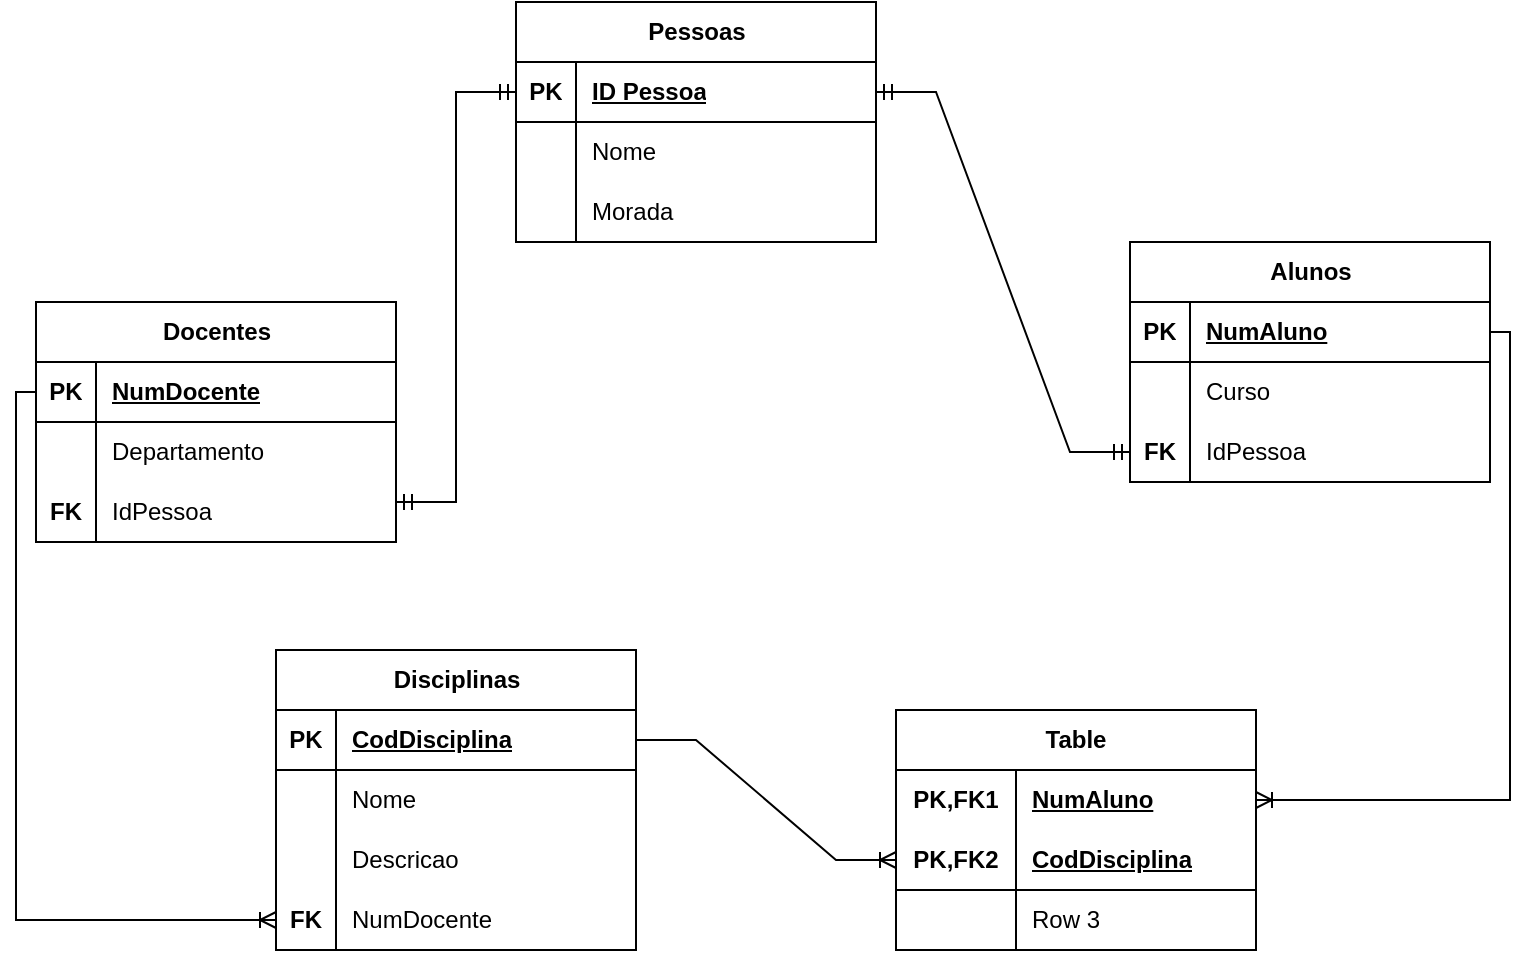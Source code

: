 <mxfile version="24.6.3" type="github">
  <diagram name="Página-1" id="ejCLsxJSoO1E6Sqj3R7A">
    <mxGraphModel dx="934" dy="534" grid="1" gridSize="10" guides="1" tooltips="1" connect="1" arrows="1" fold="1" page="1" pageScale="1" pageWidth="827" pageHeight="1169" math="0" shadow="0">
      <root>
        <mxCell id="0" />
        <mxCell id="1" parent="0" />
        <mxCell id="YxtTaZ_JB5uNM1pX7xwI-1" value="Pessoas" style="shape=table;startSize=30;container=1;collapsible=1;childLayout=tableLayout;fixedRows=1;rowLines=0;fontStyle=1;align=center;resizeLast=1;html=1;" vertex="1" parent="1">
          <mxGeometry x="340" y="110" width="180" height="120" as="geometry" />
        </mxCell>
        <mxCell id="YxtTaZ_JB5uNM1pX7xwI-2" value="" style="shape=tableRow;horizontal=0;startSize=0;swimlaneHead=0;swimlaneBody=0;fillColor=none;collapsible=0;dropTarget=0;points=[[0,0.5],[1,0.5]];portConstraint=eastwest;top=0;left=0;right=0;bottom=1;" vertex="1" parent="YxtTaZ_JB5uNM1pX7xwI-1">
          <mxGeometry y="30" width="180" height="30" as="geometry" />
        </mxCell>
        <mxCell id="YxtTaZ_JB5uNM1pX7xwI-3" value="PK" style="shape=partialRectangle;connectable=0;fillColor=none;top=0;left=0;bottom=0;right=0;fontStyle=1;overflow=hidden;whiteSpace=wrap;html=1;" vertex="1" parent="YxtTaZ_JB5uNM1pX7xwI-2">
          <mxGeometry width="30" height="30" as="geometry">
            <mxRectangle width="30" height="30" as="alternateBounds" />
          </mxGeometry>
        </mxCell>
        <mxCell id="YxtTaZ_JB5uNM1pX7xwI-4" value="ID Pessoa" style="shape=partialRectangle;connectable=0;fillColor=none;top=0;left=0;bottom=0;right=0;align=left;spacingLeft=6;fontStyle=5;overflow=hidden;whiteSpace=wrap;html=1;" vertex="1" parent="YxtTaZ_JB5uNM1pX7xwI-2">
          <mxGeometry x="30" width="150" height="30" as="geometry">
            <mxRectangle width="150" height="30" as="alternateBounds" />
          </mxGeometry>
        </mxCell>
        <mxCell id="YxtTaZ_JB5uNM1pX7xwI-5" value="" style="shape=tableRow;horizontal=0;startSize=0;swimlaneHead=0;swimlaneBody=0;fillColor=none;collapsible=0;dropTarget=0;points=[[0,0.5],[1,0.5]];portConstraint=eastwest;top=0;left=0;right=0;bottom=0;" vertex="1" parent="YxtTaZ_JB5uNM1pX7xwI-1">
          <mxGeometry y="60" width="180" height="30" as="geometry" />
        </mxCell>
        <mxCell id="YxtTaZ_JB5uNM1pX7xwI-6" value="" style="shape=partialRectangle;connectable=0;fillColor=none;top=0;left=0;bottom=0;right=0;editable=1;overflow=hidden;whiteSpace=wrap;html=1;" vertex="1" parent="YxtTaZ_JB5uNM1pX7xwI-5">
          <mxGeometry width="30" height="30" as="geometry">
            <mxRectangle width="30" height="30" as="alternateBounds" />
          </mxGeometry>
        </mxCell>
        <mxCell id="YxtTaZ_JB5uNM1pX7xwI-7" value="Nome" style="shape=partialRectangle;connectable=0;fillColor=none;top=0;left=0;bottom=0;right=0;align=left;spacingLeft=6;overflow=hidden;whiteSpace=wrap;html=1;" vertex="1" parent="YxtTaZ_JB5uNM1pX7xwI-5">
          <mxGeometry x="30" width="150" height="30" as="geometry">
            <mxRectangle width="150" height="30" as="alternateBounds" />
          </mxGeometry>
        </mxCell>
        <mxCell id="YxtTaZ_JB5uNM1pX7xwI-8" value="" style="shape=tableRow;horizontal=0;startSize=0;swimlaneHead=0;swimlaneBody=0;fillColor=none;collapsible=0;dropTarget=0;points=[[0,0.5],[1,0.5]];portConstraint=eastwest;top=0;left=0;right=0;bottom=0;" vertex="1" parent="YxtTaZ_JB5uNM1pX7xwI-1">
          <mxGeometry y="90" width="180" height="30" as="geometry" />
        </mxCell>
        <mxCell id="YxtTaZ_JB5uNM1pX7xwI-9" value="" style="shape=partialRectangle;connectable=0;fillColor=none;top=0;left=0;bottom=0;right=0;editable=1;overflow=hidden;whiteSpace=wrap;html=1;" vertex="1" parent="YxtTaZ_JB5uNM1pX7xwI-8">
          <mxGeometry width="30" height="30" as="geometry">
            <mxRectangle width="30" height="30" as="alternateBounds" />
          </mxGeometry>
        </mxCell>
        <mxCell id="YxtTaZ_JB5uNM1pX7xwI-10" value="Morada" style="shape=partialRectangle;connectable=0;fillColor=none;top=0;left=0;bottom=0;right=0;align=left;spacingLeft=6;overflow=hidden;whiteSpace=wrap;html=1;" vertex="1" parent="YxtTaZ_JB5uNM1pX7xwI-8">
          <mxGeometry x="30" width="150" height="30" as="geometry">
            <mxRectangle width="150" height="30" as="alternateBounds" />
          </mxGeometry>
        </mxCell>
        <mxCell id="YxtTaZ_JB5uNM1pX7xwI-14" value="Docentes" style="shape=table;startSize=30;container=1;collapsible=1;childLayout=tableLayout;fixedRows=1;rowLines=0;fontStyle=1;align=center;resizeLast=1;html=1;" vertex="1" parent="1">
          <mxGeometry x="100" y="260" width="180" height="120" as="geometry" />
        </mxCell>
        <mxCell id="YxtTaZ_JB5uNM1pX7xwI-15" value="" style="shape=tableRow;horizontal=0;startSize=0;swimlaneHead=0;swimlaneBody=0;fillColor=none;collapsible=0;dropTarget=0;points=[[0,0.5],[1,0.5]];portConstraint=eastwest;top=0;left=0;right=0;bottom=1;" vertex="1" parent="YxtTaZ_JB5uNM1pX7xwI-14">
          <mxGeometry y="30" width="180" height="30" as="geometry" />
        </mxCell>
        <mxCell id="YxtTaZ_JB5uNM1pX7xwI-16" value="PK" style="shape=partialRectangle;connectable=0;fillColor=none;top=0;left=0;bottom=0;right=0;fontStyle=1;overflow=hidden;whiteSpace=wrap;html=1;" vertex="1" parent="YxtTaZ_JB5uNM1pX7xwI-15">
          <mxGeometry width="30" height="30" as="geometry">
            <mxRectangle width="30" height="30" as="alternateBounds" />
          </mxGeometry>
        </mxCell>
        <mxCell id="YxtTaZ_JB5uNM1pX7xwI-17" value="NumDocente" style="shape=partialRectangle;connectable=0;fillColor=none;top=0;left=0;bottom=0;right=0;align=left;spacingLeft=6;fontStyle=5;overflow=hidden;whiteSpace=wrap;html=1;" vertex="1" parent="YxtTaZ_JB5uNM1pX7xwI-15">
          <mxGeometry x="30" width="150" height="30" as="geometry">
            <mxRectangle width="150" height="30" as="alternateBounds" />
          </mxGeometry>
        </mxCell>
        <mxCell id="YxtTaZ_JB5uNM1pX7xwI-18" value="" style="shape=tableRow;horizontal=0;startSize=0;swimlaneHead=0;swimlaneBody=0;fillColor=none;collapsible=0;dropTarget=0;points=[[0,0.5],[1,0.5]];portConstraint=eastwest;top=0;left=0;right=0;bottom=0;" vertex="1" parent="YxtTaZ_JB5uNM1pX7xwI-14">
          <mxGeometry y="60" width="180" height="30" as="geometry" />
        </mxCell>
        <mxCell id="YxtTaZ_JB5uNM1pX7xwI-19" value="" style="shape=partialRectangle;connectable=0;fillColor=none;top=0;left=0;bottom=0;right=0;editable=1;overflow=hidden;whiteSpace=wrap;html=1;" vertex="1" parent="YxtTaZ_JB5uNM1pX7xwI-18">
          <mxGeometry width="30" height="30" as="geometry">
            <mxRectangle width="30" height="30" as="alternateBounds" />
          </mxGeometry>
        </mxCell>
        <mxCell id="YxtTaZ_JB5uNM1pX7xwI-20" value="Departamento" style="shape=partialRectangle;connectable=0;fillColor=none;top=0;left=0;bottom=0;right=0;align=left;spacingLeft=6;overflow=hidden;whiteSpace=wrap;html=1;" vertex="1" parent="YxtTaZ_JB5uNM1pX7xwI-18">
          <mxGeometry x="30" width="150" height="30" as="geometry">
            <mxRectangle width="150" height="30" as="alternateBounds" />
          </mxGeometry>
        </mxCell>
        <mxCell id="YxtTaZ_JB5uNM1pX7xwI-21" value="" style="shape=tableRow;horizontal=0;startSize=0;swimlaneHead=0;swimlaneBody=0;fillColor=none;collapsible=0;dropTarget=0;points=[[0,0.5],[1,0.5]];portConstraint=eastwest;top=0;left=0;right=0;bottom=0;" vertex="1" parent="YxtTaZ_JB5uNM1pX7xwI-14">
          <mxGeometry y="90" width="180" height="30" as="geometry" />
        </mxCell>
        <mxCell id="YxtTaZ_JB5uNM1pX7xwI-22" value="&lt;b&gt;FK&lt;/b&gt;" style="shape=partialRectangle;connectable=0;fillColor=none;top=0;left=0;bottom=0;right=0;editable=1;overflow=hidden;whiteSpace=wrap;html=1;" vertex="1" parent="YxtTaZ_JB5uNM1pX7xwI-21">
          <mxGeometry width="30" height="30" as="geometry">
            <mxRectangle width="30" height="30" as="alternateBounds" />
          </mxGeometry>
        </mxCell>
        <mxCell id="YxtTaZ_JB5uNM1pX7xwI-23" value="IdPessoa" style="shape=partialRectangle;connectable=0;fillColor=none;top=0;left=0;bottom=0;right=0;align=left;spacingLeft=6;overflow=hidden;whiteSpace=wrap;html=1;" vertex="1" parent="YxtTaZ_JB5uNM1pX7xwI-21">
          <mxGeometry x="30" width="150" height="30" as="geometry">
            <mxRectangle width="150" height="30" as="alternateBounds" />
          </mxGeometry>
        </mxCell>
        <mxCell id="YxtTaZ_JB5uNM1pX7xwI-27" value="Alunos" style="shape=table;startSize=30;container=1;collapsible=1;childLayout=tableLayout;fixedRows=1;rowLines=0;fontStyle=1;align=center;resizeLast=1;html=1;" vertex="1" parent="1">
          <mxGeometry x="647" y="230" width="180" height="120" as="geometry" />
        </mxCell>
        <mxCell id="YxtTaZ_JB5uNM1pX7xwI-28" value="" style="shape=tableRow;horizontal=0;startSize=0;swimlaneHead=0;swimlaneBody=0;fillColor=none;collapsible=0;dropTarget=0;points=[[0,0.5],[1,0.5]];portConstraint=eastwest;top=0;left=0;right=0;bottom=1;" vertex="1" parent="YxtTaZ_JB5uNM1pX7xwI-27">
          <mxGeometry y="30" width="180" height="30" as="geometry" />
        </mxCell>
        <mxCell id="YxtTaZ_JB5uNM1pX7xwI-29" value="PK" style="shape=partialRectangle;connectable=0;fillColor=none;top=0;left=0;bottom=0;right=0;fontStyle=1;overflow=hidden;whiteSpace=wrap;html=1;" vertex="1" parent="YxtTaZ_JB5uNM1pX7xwI-28">
          <mxGeometry width="30" height="30" as="geometry">
            <mxRectangle width="30" height="30" as="alternateBounds" />
          </mxGeometry>
        </mxCell>
        <mxCell id="YxtTaZ_JB5uNM1pX7xwI-30" value="NumAluno" style="shape=partialRectangle;connectable=0;fillColor=none;top=0;left=0;bottom=0;right=0;align=left;spacingLeft=6;fontStyle=5;overflow=hidden;whiteSpace=wrap;html=1;" vertex="1" parent="YxtTaZ_JB5uNM1pX7xwI-28">
          <mxGeometry x="30" width="150" height="30" as="geometry">
            <mxRectangle width="150" height="30" as="alternateBounds" />
          </mxGeometry>
        </mxCell>
        <mxCell id="YxtTaZ_JB5uNM1pX7xwI-31" value="" style="shape=tableRow;horizontal=0;startSize=0;swimlaneHead=0;swimlaneBody=0;fillColor=none;collapsible=0;dropTarget=0;points=[[0,0.5],[1,0.5]];portConstraint=eastwest;top=0;left=0;right=0;bottom=0;" vertex="1" parent="YxtTaZ_JB5uNM1pX7xwI-27">
          <mxGeometry y="60" width="180" height="30" as="geometry" />
        </mxCell>
        <mxCell id="YxtTaZ_JB5uNM1pX7xwI-32" value="" style="shape=partialRectangle;connectable=0;fillColor=none;top=0;left=0;bottom=0;right=0;editable=1;overflow=hidden;whiteSpace=wrap;html=1;" vertex="1" parent="YxtTaZ_JB5uNM1pX7xwI-31">
          <mxGeometry width="30" height="30" as="geometry">
            <mxRectangle width="30" height="30" as="alternateBounds" />
          </mxGeometry>
        </mxCell>
        <mxCell id="YxtTaZ_JB5uNM1pX7xwI-33" value="Curso" style="shape=partialRectangle;connectable=0;fillColor=none;top=0;left=0;bottom=0;right=0;align=left;spacingLeft=6;overflow=hidden;whiteSpace=wrap;html=1;" vertex="1" parent="YxtTaZ_JB5uNM1pX7xwI-31">
          <mxGeometry x="30" width="150" height="30" as="geometry">
            <mxRectangle width="150" height="30" as="alternateBounds" />
          </mxGeometry>
        </mxCell>
        <mxCell id="YxtTaZ_JB5uNM1pX7xwI-34" value="" style="shape=tableRow;horizontal=0;startSize=0;swimlaneHead=0;swimlaneBody=0;fillColor=none;collapsible=0;dropTarget=0;points=[[0,0.5],[1,0.5]];portConstraint=eastwest;top=0;left=0;right=0;bottom=0;" vertex="1" parent="YxtTaZ_JB5uNM1pX7xwI-27">
          <mxGeometry y="90" width="180" height="30" as="geometry" />
        </mxCell>
        <mxCell id="YxtTaZ_JB5uNM1pX7xwI-35" value="&lt;b&gt;FK&lt;/b&gt;" style="shape=partialRectangle;connectable=0;fillColor=none;top=0;left=0;bottom=0;right=0;editable=1;overflow=hidden;whiteSpace=wrap;html=1;" vertex="1" parent="YxtTaZ_JB5uNM1pX7xwI-34">
          <mxGeometry width="30" height="30" as="geometry">
            <mxRectangle width="30" height="30" as="alternateBounds" />
          </mxGeometry>
        </mxCell>
        <mxCell id="YxtTaZ_JB5uNM1pX7xwI-36" value="IdPessoa" style="shape=partialRectangle;connectable=0;fillColor=none;top=0;left=0;bottom=0;right=0;align=left;spacingLeft=6;overflow=hidden;whiteSpace=wrap;html=1;" vertex="1" parent="YxtTaZ_JB5uNM1pX7xwI-34">
          <mxGeometry x="30" width="150" height="30" as="geometry">
            <mxRectangle width="150" height="30" as="alternateBounds" />
          </mxGeometry>
        </mxCell>
        <mxCell id="YxtTaZ_JB5uNM1pX7xwI-47" value="" style="edgeStyle=entityRelationEdgeStyle;fontSize=12;html=1;endArrow=ERmandOne;startArrow=ERmandOne;rounded=0;entryX=0;entryY=0.5;entryDx=0;entryDy=0;" edge="1" parent="1" target="YxtTaZ_JB5uNM1pX7xwI-2">
          <mxGeometry width="100" height="100" relative="1" as="geometry">
            <mxPoint x="280" y="360" as="sourcePoint" />
            <mxPoint x="380" y="260" as="targetPoint" />
            <Array as="points">
              <mxPoint x="270" y="410" />
              <mxPoint x="310" y="340" />
              <mxPoint x="290" y="360" />
            </Array>
          </mxGeometry>
        </mxCell>
        <mxCell id="YxtTaZ_JB5uNM1pX7xwI-48" value="" style="edgeStyle=entityRelationEdgeStyle;fontSize=12;html=1;endArrow=ERmandOne;startArrow=ERmandOne;rounded=0;exitX=1;exitY=0.5;exitDx=0;exitDy=0;" edge="1" parent="1" source="YxtTaZ_JB5uNM1pX7xwI-2" target="YxtTaZ_JB5uNM1pX7xwI-34">
          <mxGeometry width="100" height="100" relative="1" as="geometry">
            <mxPoint x="540" y="110" as="sourcePoint" />
            <mxPoint x="620" y="351.66" as="targetPoint" />
            <Array as="points">
              <mxPoint x="623.96" y="355" />
              <mxPoint x="613.96" y="305" />
              <mxPoint x="603.96" y="305" />
            </Array>
          </mxGeometry>
        </mxCell>
        <mxCell id="YxtTaZ_JB5uNM1pX7xwI-49" value="Disciplinas" style="shape=table;startSize=30;container=1;collapsible=1;childLayout=tableLayout;fixedRows=1;rowLines=0;fontStyle=1;align=center;resizeLast=1;html=1;" vertex="1" parent="1">
          <mxGeometry x="220" y="434" width="180" height="150" as="geometry" />
        </mxCell>
        <mxCell id="YxtTaZ_JB5uNM1pX7xwI-50" value="" style="shape=tableRow;horizontal=0;startSize=0;swimlaneHead=0;swimlaneBody=0;fillColor=none;collapsible=0;dropTarget=0;points=[[0,0.5],[1,0.5]];portConstraint=eastwest;top=0;left=0;right=0;bottom=1;" vertex="1" parent="YxtTaZ_JB5uNM1pX7xwI-49">
          <mxGeometry y="30" width="180" height="30" as="geometry" />
        </mxCell>
        <mxCell id="YxtTaZ_JB5uNM1pX7xwI-51" value="PK" style="shape=partialRectangle;connectable=0;fillColor=none;top=0;left=0;bottom=0;right=0;fontStyle=1;overflow=hidden;whiteSpace=wrap;html=1;" vertex="1" parent="YxtTaZ_JB5uNM1pX7xwI-50">
          <mxGeometry width="30" height="30" as="geometry">
            <mxRectangle width="30" height="30" as="alternateBounds" />
          </mxGeometry>
        </mxCell>
        <mxCell id="YxtTaZ_JB5uNM1pX7xwI-52" value="CodDisciplina" style="shape=partialRectangle;connectable=0;fillColor=none;top=0;left=0;bottom=0;right=0;align=left;spacingLeft=6;fontStyle=5;overflow=hidden;whiteSpace=wrap;html=1;" vertex="1" parent="YxtTaZ_JB5uNM1pX7xwI-50">
          <mxGeometry x="30" width="150" height="30" as="geometry">
            <mxRectangle width="150" height="30" as="alternateBounds" />
          </mxGeometry>
        </mxCell>
        <mxCell id="YxtTaZ_JB5uNM1pX7xwI-53" value="" style="shape=tableRow;horizontal=0;startSize=0;swimlaneHead=0;swimlaneBody=0;fillColor=none;collapsible=0;dropTarget=0;points=[[0,0.5],[1,0.5]];portConstraint=eastwest;top=0;left=0;right=0;bottom=0;" vertex="1" parent="YxtTaZ_JB5uNM1pX7xwI-49">
          <mxGeometry y="60" width="180" height="30" as="geometry" />
        </mxCell>
        <mxCell id="YxtTaZ_JB5uNM1pX7xwI-54" value="" style="shape=partialRectangle;connectable=0;fillColor=none;top=0;left=0;bottom=0;right=0;editable=1;overflow=hidden;whiteSpace=wrap;html=1;" vertex="1" parent="YxtTaZ_JB5uNM1pX7xwI-53">
          <mxGeometry width="30" height="30" as="geometry">
            <mxRectangle width="30" height="30" as="alternateBounds" />
          </mxGeometry>
        </mxCell>
        <mxCell id="YxtTaZ_JB5uNM1pX7xwI-55" value="Nome" style="shape=partialRectangle;connectable=0;fillColor=none;top=0;left=0;bottom=0;right=0;align=left;spacingLeft=6;overflow=hidden;whiteSpace=wrap;html=1;" vertex="1" parent="YxtTaZ_JB5uNM1pX7xwI-53">
          <mxGeometry x="30" width="150" height="30" as="geometry">
            <mxRectangle width="150" height="30" as="alternateBounds" />
          </mxGeometry>
        </mxCell>
        <mxCell id="YxtTaZ_JB5uNM1pX7xwI-56" value="" style="shape=tableRow;horizontal=0;startSize=0;swimlaneHead=0;swimlaneBody=0;fillColor=none;collapsible=0;dropTarget=0;points=[[0,0.5],[1,0.5]];portConstraint=eastwest;top=0;left=0;right=0;bottom=0;" vertex="1" parent="YxtTaZ_JB5uNM1pX7xwI-49">
          <mxGeometry y="90" width="180" height="30" as="geometry" />
        </mxCell>
        <mxCell id="YxtTaZ_JB5uNM1pX7xwI-57" value="" style="shape=partialRectangle;connectable=0;fillColor=none;top=0;left=0;bottom=0;right=0;editable=1;overflow=hidden;whiteSpace=wrap;html=1;" vertex="1" parent="YxtTaZ_JB5uNM1pX7xwI-56">
          <mxGeometry width="30" height="30" as="geometry">
            <mxRectangle width="30" height="30" as="alternateBounds" />
          </mxGeometry>
        </mxCell>
        <mxCell id="YxtTaZ_JB5uNM1pX7xwI-58" value="Descricao" style="shape=partialRectangle;connectable=0;fillColor=none;top=0;left=0;bottom=0;right=0;align=left;spacingLeft=6;overflow=hidden;whiteSpace=wrap;html=1;" vertex="1" parent="YxtTaZ_JB5uNM1pX7xwI-56">
          <mxGeometry x="30" width="150" height="30" as="geometry">
            <mxRectangle width="150" height="30" as="alternateBounds" />
          </mxGeometry>
        </mxCell>
        <mxCell id="YxtTaZ_JB5uNM1pX7xwI-59" value="" style="shape=tableRow;horizontal=0;startSize=0;swimlaneHead=0;swimlaneBody=0;fillColor=none;collapsible=0;dropTarget=0;points=[[0,0.5],[1,0.5]];portConstraint=eastwest;top=0;left=0;right=0;bottom=0;" vertex="1" parent="YxtTaZ_JB5uNM1pX7xwI-49">
          <mxGeometry y="120" width="180" height="30" as="geometry" />
        </mxCell>
        <mxCell id="YxtTaZ_JB5uNM1pX7xwI-60" value="&lt;b&gt;FK&lt;/b&gt;" style="shape=partialRectangle;connectable=0;fillColor=none;top=0;left=0;bottom=0;right=0;editable=1;overflow=hidden;whiteSpace=wrap;html=1;" vertex="1" parent="YxtTaZ_JB5uNM1pX7xwI-59">
          <mxGeometry width="30" height="30" as="geometry">
            <mxRectangle width="30" height="30" as="alternateBounds" />
          </mxGeometry>
        </mxCell>
        <mxCell id="YxtTaZ_JB5uNM1pX7xwI-61" value="NumDocente" style="shape=partialRectangle;connectable=0;fillColor=none;top=0;left=0;bottom=0;right=0;align=left;spacingLeft=6;overflow=hidden;whiteSpace=wrap;html=1;" vertex="1" parent="YxtTaZ_JB5uNM1pX7xwI-59">
          <mxGeometry x="30" width="150" height="30" as="geometry">
            <mxRectangle width="150" height="30" as="alternateBounds" />
          </mxGeometry>
        </mxCell>
        <mxCell id="YxtTaZ_JB5uNM1pX7xwI-75" value="Table" style="shape=table;startSize=30;container=1;collapsible=1;childLayout=tableLayout;fixedRows=1;rowLines=0;fontStyle=1;align=center;resizeLast=1;html=1;whiteSpace=wrap;" vertex="1" parent="1">
          <mxGeometry x="530" y="464" width="180" height="120" as="geometry" />
        </mxCell>
        <mxCell id="YxtTaZ_JB5uNM1pX7xwI-76" value="" style="shape=tableRow;horizontal=0;startSize=0;swimlaneHead=0;swimlaneBody=0;fillColor=none;collapsible=0;dropTarget=0;points=[[0,0.5],[1,0.5]];portConstraint=eastwest;top=0;left=0;right=0;bottom=0;html=1;" vertex="1" parent="YxtTaZ_JB5uNM1pX7xwI-75">
          <mxGeometry y="30" width="180" height="30" as="geometry" />
        </mxCell>
        <mxCell id="YxtTaZ_JB5uNM1pX7xwI-77" value="PK,FK1" style="shape=partialRectangle;connectable=0;fillColor=none;top=0;left=0;bottom=0;right=0;fontStyle=1;overflow=hidden;html=1;whiteSpace=wrap;" vertex="1" parent="YxtTaZ_JB5uNM1pX7xwI-76">
          <mxGeometry width="60" height="30" as="geometry">
            <mxRectangle width="60" height="30" as="alternateBounds" />
          </mxGeometry>
        </mxCell>
        <mxCell id="YxtTaZ_JB5uNM1pX7xwI-78" value="NumAluno" style="shape=partialRectangle;connectable=0;fillColor=none;top=0;left=0;bottom=0;right=0;align=left;spacingLeft=6;fontStyle=5;overflow=hidden;html=1;whiteSpace=wrap;" vertex="1" parent="YxtTaZ_JB5uNM1pX7xwI-76">
          <mxGeometry x="60" width="120" height="30" as="geometry">
            <mxRectangle width="120" height="30" as="alternateBounds" />
          </mxGeometry>
        </mxCell>
        <mxCell id="YxtTaZ_JB5uNM1pX7xwI-79" value="" style="shape=tableRow;horizontal=0;startSize=0;swimlaneHead=0;swimlaneBody=0;fillColor=none;collapsible=0;dropTarget=0;points=[[0,0.5],[1,0.5]];portConstraint=eastwest;top=0;left=0;right=0;bottom=1;html=1;" vertex="1" parent="YxtTaZ_JB5uNM1pX7xwI-75">
          <mxGeometry y="60" width="180" height="30" as="geometry" />
        </mxCell>
        <mxCell id="YxtTaZ_JB5uNM1pX7xwI-80" value="PK,FK2" style="shape=partialRectangle;connectable=0;fillColor=none;top=0;left=0;bottom=0;right=0;fontStyle=1;overflow=hidden;html=1;whiteSpace=wrap;" vertex="1" parent="YxtTaZ_JB5uNM1pX7xwI-79">
          <mxGeometry width="60" height="30" as="geometry">
            <mxRectangle width="60" height="30" as="alternateBounds" />
          </mxGeometry>
        </mxCell>
        <mxCell id="YxtTaZ_JB5uNM1pX7xwI-81" value="CodDisciplina" style="shape=partialRectangle;connectable=0;fillColor=none;top=0;left=0;bottom=0;right=0;align=left;spacingLeft=6;fontStyle=5;overflow=hidden;html=1;whiteSpace=wrap;" vertex="1" parent="YxtTaZ_JB5uNM1pX7xwI-79">
          <mxGeometry x="60" width="120" height="30" as="geometry">
            <mxRectangle width="120" height="30" as="alternateBounds" />
          </mxGeometry>
        </mxCell>
        <mxCell id="YxtTaZ_JB5uNM1pX7xwI-82" value="" style="shape=tableRow;horizontal=0;startSize=0;swimlaneHead=0;swimlaneBody=0;fillColor=none;collapsible=0;dropTarget=0;points=[[0,0.5],[1,0.5]];portConstraint=eastwest;top=0;left=0;right=0;bottom=0;html=1;" vertex="1" parent="YxtTaZ_JB5uNM1pX7xwI-75">
          <mxGeometry y="90" width="180" height="30" as="geometry" />
        </mxCell>
        <mxCell id="YxtTaZ_JB5uNM1pX7xwI-83" value="" style="shape=partialRectangle;connectable=0;fillColor=none;top=0;left=0;bottom=0;right=0;editable=1;overflow=hidden;html=1;whiteSpace=wrap;" vertex="1" parent="YxtTaZ_JB5uNM1pX7xwI-82">
          <mxGeometry width="60" height="30" as="geometry">
            <mxRectangle width="60" height="30" as="alternateBounds" />
          </mxGeometry>
        </mxCell>
        <mxCell id="YxtTaZ_JB5uNM1pX7xwI-84" value="Row 3" style="shape=partialRectangle;connectable=0;fillColor=none;top=0;left=0;bottom=0;right=0;align=left;spacingLeft=6;overflow=hidden;html=1;whiteSpace=wrap;" vertex="1" parent="YxtTaZ_JB5uNM1pX7xwI-82">
          <mxGeometry x="60" width="120" height="30" as="geometry">
            <mxRectangle width="120" height="30" as="alternateBounds" />
          </mxGeometry>
        </mxCell>
        <mxCell id="YxtTaZ_JB5uNM1pX7xwI-96" value="" style="fontSize=12;html=1;endArrow=ERoneToMany;rounded=0;exitX=1;exitY=0.5;exitDx=0;exitDy=0;edgeStyle=orthogonalEdgeStyle;" edge="1" parent="1" source="YxtTaZ_JB5uNM1pX7xwI-28" target="YxtTaZ_JB5uNM1pX7xwI-76">
          <mxGeometry width="100" height="100" relative="1" as="geometry">
            <mxPoint x="830" y="280" as="sourcePoint" />
            <mxPoint x="490" y="290" as="targetPoint" />
          </mxGeometry>
        </mxCell>
        <mxCell id="YxtTaZ_JB5uNM1pX7xwI-97" value="" style="edgeStyle=entityRelationEdgeStyle;fontSize=12;html=1;endArrow=ERoneToMany;rounded=0;exitX=1;exitY=0.5;exitDx=0;exitDy=0;" edge="1" parent="1" source="YxtTaZ_JB5uNM1pX7xwI-50" target="YxtTaZ_JB5uNM1pX7xwI-79">
          <mxGeometry width="100" height="100" relative="1" as="geometry">
            <mxPoint x="390" y="390" as="sourcePoint" />
            <mxPoint x="490" y="290" as="targetPoint" />
          </mxGeometry>
        </mxCell>
        <mxCell id="YxtTaZ_JB5uNM1pX7xwI-98" value="" style="fontSize=12;html=1;endArrow=ERoneToMany;rounded=0;entryX=0;entryY=0.5;entryDx=0;entryDy=0;exitX=0;exitY=0.5;exitDx=0;exitDy=0;edgeStyle=orthogonalEdgeStyle;" edge="1" parent="1" source="YxtTaZ_JB5uNM1pX7xwI-15" target="YxtTaZ_JB5uNM1pX7xwI-59">
          <mxGeometry width="100" height="100" relative="1" as="geometry">
            <mxPoint x="390" y="390" as="sourcePoint" />
            <mxPoint x="490" y="290" as="targetPoint" />
          </mxGeometry>
        </mxCell>
      </root>
    </mxGraphModel>
  </diagram>
</mxfile>
